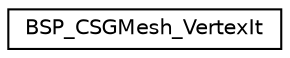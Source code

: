 digraph G
{
  edge [fontname="Helvetica",fontsize="10",labelfontname="Helvetica",labelfontsize="10"];
  node [fontname="Helvetica",fontsize="10",shape=record];
  rankdir=LR;
  Node1 [label="BSP_CSGMesh_VertexIt",height=0.2,width=0.4,color="black", fillcolor="white", style="filled",URL="$d1/d36/structBSP__CSGMesh__VertexIt.html"];
}
